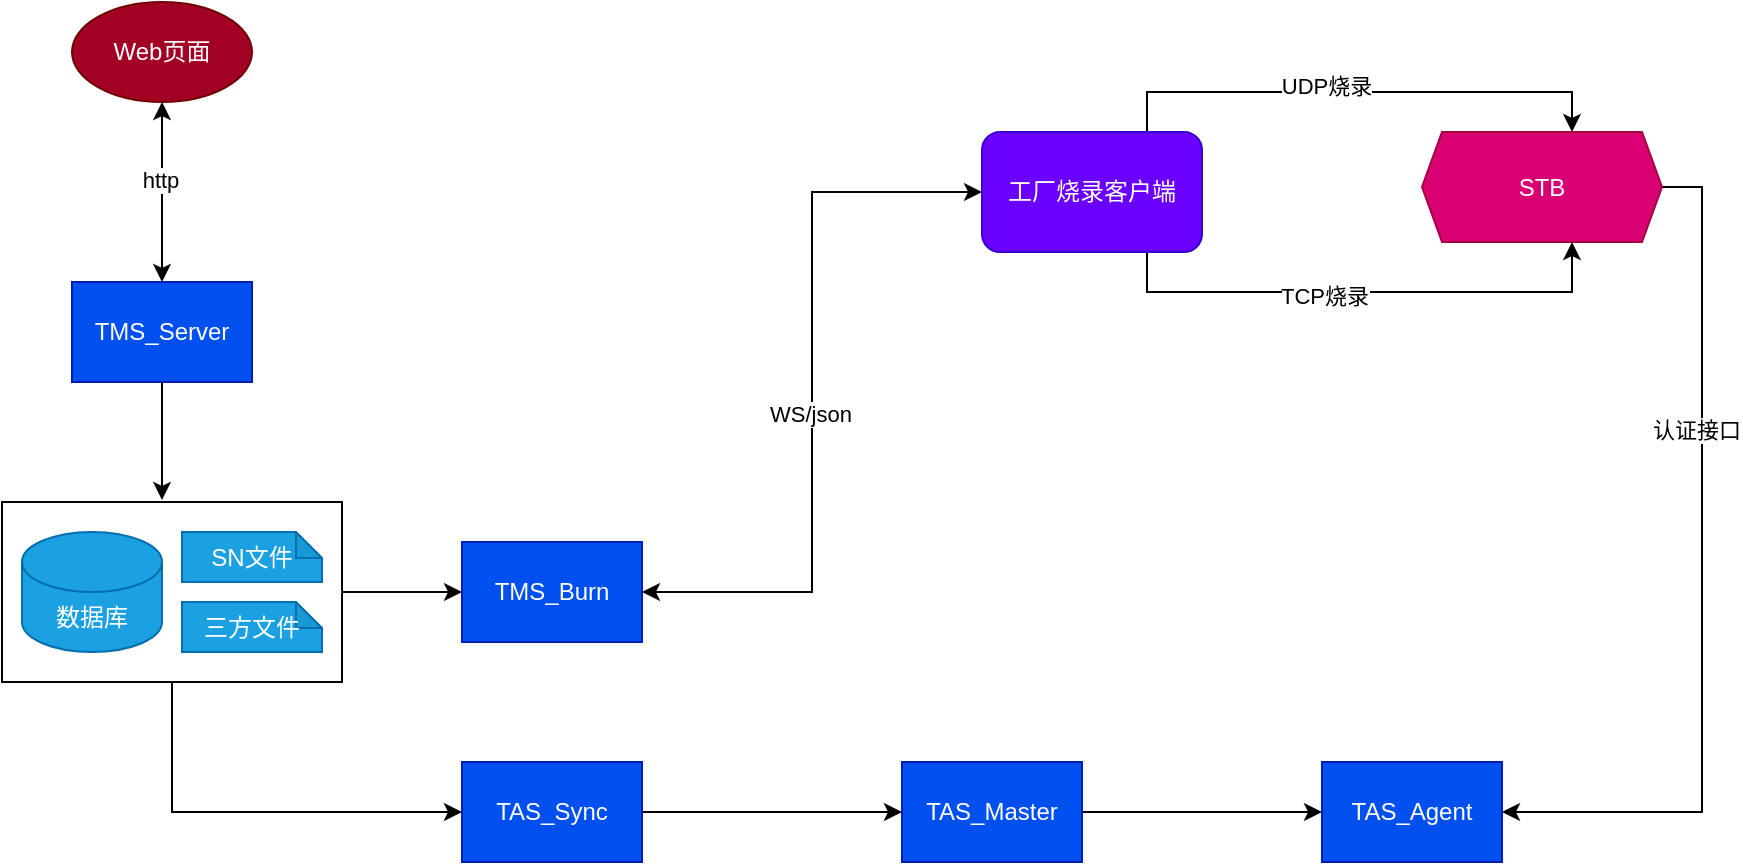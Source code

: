 <mxfile version="26.0.16">
  <diagram name="第 1 页" id="TFS3b3rrfouwaiExrDPL">
    <mxGraphModel dx="1426" dy="747" grid="1" gridSize="10" guides="1" tooltips="1" connect="1" arrows="1" fold="1" page="1" pageScale="1" pageWidth="827" pageHeight="1169" math="0" shadow="0">
      <root>
        <mxCell id="0" />
        <mxCell id="1" parent="0" />
        <mxCell id="KN5XP0ErrDVYvEGmghzp-4" style="edgeStyle=orthogonalEdgeStyle;rounded=0;orthogonalLoop=1;jettySize=auto;html=1;exitX=1;exitY=0.5;exitDx=0;exitDy=0;entryX=0;entryY=0.5;entryDx=0;entryDy=0;" edge="1" parent="1" source="KN5XP0ErrDVYvEGmghzp-2" target="ichkqEVvYfuikgpGFqFZ-4">
          <mxGeometry relative="1" as="geometry" />
        </mxCell>
        <mxCell id="KN5XP0ErrDVYvEGmghzp-6" style="edgeStyle=orthogonalEdgeStyle;rounded=0;orthogonalLoop=1;jettySize=auto;html=1;exitX=0.5;exitY=1;exitDx=0;exitDy=0;entryX=0;entryY=0.5;entryDx=0;entryDy=0;" edge="1" parent="1" source="KN5XP0ErrDVYvEGmghzp-2" target="KN5XP0ErrDVYvEGmghzp-5">
          <mxGeometry relative="1" as="geometry" />
        </mxCell>
        <mxCell id="KN5XP0ErrDVYvEGmghzp-2" value="" style="rounded=0;whiteSpace=wrap;html=1;" vertex="1" parent="1">
          <mxGeometry x="40" y="450" width="170" height="90" as="geometry" />
        </mxCell>
        <mxCell id="ichkqEVvYfuikgpGFqFZ-19" style="edgeStyle=orthogonalEdgeStyle;rounded=0;orthogonalLoop=1;jettySize=auto;html=1;exitX=0.5;exitY=1;exitDx=0;exitDy=0;entryX=0.5;entryY=0;entryDx=0;entryDy=0;startArrow=classic;startFill=1;" parent="1" source="ichkqEVvYfuikgpGFqFZ-1" target="ichkqEVvYfuikgpGFqFZ-3" edge="1">
          <mxGeometry relative="1" as="geometry" />
        </mxCell>
        <mxCell id="ichkqEVvYfuikgpGFqFZ-21" value="http" style="edgeLabel;html=1;align=center;verticalAlign=middle;resizable=0;points=[];" parent="ichkqEVvYfuikgpGFqFZ-19" vertex="1" connectable="0">
          <mxGeometry x="-0.133" y="-1" relative="1" as="geometry">
            <mxPoint as="offset" />
          </mxGeometry>
        </mxCell>
        <mxCell id="ichkqEVvYfuikgpGFqFZ-1" value="Web页面" style="ellipse;whiteSpace=wrap;html=1;fillColor=#a20025;fontColor=#ffffff;strokeColor=#6F0000;" parent="1" vertex="1">
          <mxGeometry x="75" y="200" width="90" height="50" as="geometry" />
        </mxCell>
        <mxCell id="ichkqEVvYfuikgpGFqFZ-3" value="TMS_Server" style="rounded=0;whiteSpace=wrap;html=1;fillColor=#0050ef;strokeColor=#001DBC;fontColor=#ffffff;" parent="1" vertex="1">
          <mxGeometry x="75" y="340" width="90" height="50" as="geometry" />
        </mxCell>
        <mxCell id="ichkqEVvYfuikgpGFqFZ-4" value="TMS_Burn" style="rounded=0;whiteSpace=wrap;html=1;fillColor=#0050ef;fontColor=#ffffff;strokeColor=#001DBC;" parent="1" vertex="1">
          <mxGeometry x="270" y="470" width="90" height="50" as="geometry" />
        </mxCell>
        <mxCell id="ichkqEVvYfuikgpGFqFZ-5" value="数据库" style="shape=cylinder3;whiteSpace=wrap;html=1;boundedLbl=1;backgroundOutline=1;size=15;fillColor=#1ba1e2;fontColor=#ffffff;strokeColor=#006EAF;" parent="1" vertex="1">
          <mxGeometry x="50" y="465" width="70" height="60" as="geometry" />
        </mxCell>
        <mxCell id="ichkqEVvYfuikgpGFqFZ-7" value="SN文件" style="shape=note;whiteSpace=wrap;html=1;backgroundOutline=1;darkOpacity=0.05;fillColor=#1ba1e2;fontColor=#ffffff;strokeColor=#006EAF;size=13;" parent="1" vertex="1">
          <mxGeometry x="130" y="465" width="70" height="25" as="geometry" />
        </mxCell>
        <mxCell id="ichkqEVvYfuikgpGFqFZ-14" style="edgeStyle=orthogonalEdgeStyle;rounded=0;orthogonalLoop=1;jettySize=auto;html=1;exitX=0;exitY=0.5;exitDx=0;exitDy=0;entryX=1;entryY=0.5;entryDx=0;entryDy=0;startArrow=classic;startFill=1;" parent="1" source="ichkqEVvYfuikgpGFqFZ-8" target="ichkqEVvYfuikgpGFqFZ-4" edge="1">
          <mxGeometry relative="1" as="geometry" />
        </mxCell>
        <mxCell id="ichkqEVvYfuikgpGFqFZ-20" value="WS/json" style="edgeLabel;html=1;align=center;verticalAlign=middle;resizable=0;points=[];" parent="ichkqEVvYfuikgpGFqFZ-14" vertex="1" connectable="0">
          <mxGeometry x="0.057" y="-1" relative="1" as="geometry">
            <mxPoint as="offset" />
          </mxGeometry>
        </mxCell>
        <mxCell id="KN5XP0ErrDVYvEGmghzp-11" style="edgeStyle=orthogonalEdgeStyle;rounded=0;orthogonalLoop=1;jettySize=auto;html=1;exitX=0.75;exitY=0;exitDx=0;exitDy=0;entryX=0.625;entryY=0;entryDx=0;entryDy=0;" edge="1" parent="1" source="ichkqEVvYfuikgpGFqFZ-8" target="ichkqEVvYfuikgpGFqFZ-9">
          <mxGeometry relative="1" as="geometry" />
        </mxCell>
        <mxCell id="KN5XP0ErrDVYvEGmghzp-12" value="UDP烧录" style="edgeLabel;html=1;align=center;verticalAlign=middle;resizable=0;points=[];" vertex="1" connectable="0" parent="KN5XP0ErrDVYvEGmghzp-11">
          <mxGeometry x="-0.141" y="3" relative="1" as="geometry">
            <mxPoint x="1" as="offset" />
          </mxGeometry>
        </mxCell>
        <mxCell id="KN5XP0ErrDVYvEGmghzp-13" style="edgeStyle=orthogonalEdgeStyle;rounded=0;orthogonalLoop=1;jettySize=auto;html=1;exitX=0.75;exitY=1;exitDx=0;exitDy=0;entryX=0.625;entryY=1;entryDx=0;entryDy=0;" edge="1" parent="1" source="ichkqEVvYfuikgpGFqFZ-8" target="ichkqEVvYfuikgpGFqFZ-9">
          <mxGeometry relative="1" as="geometry" />
        </mxCell>
        <mxCell id="KN5XP0ErrDVYvEGmghzp-14" value="TCP烧录" style="edgeLabel;html=1;align=center;verticalAlign=middle;resizable=0;points=[];" vertex="1" connectable="0" parent="KN5XP0ErrDVYvEGmghzp-13">
          <mxGeometry x="-0.118" y="-2" relative="1" as="geometry">
            <mxPoint x="-5" as="offset" />
          </mxGeometry>
        </mxCell>
        <mxCell id="ichkqEVvYfuikgpGFqFZ-8" value="工厂烧录客户端" style="rounded=1;whiteSpace=wrap;html=1;fillColor=#6a00ff;fontColor=#ffffff;strokeColor=#3700CC;" parent="1" vertex="1">
          <mxGeometry x="530" y="265" width="110" height="60" as="geometry" />
        </mxCell>
        <mxCell id="KN5XP0ErrDVYvEGmghzp-15" style="edgeStyle=orthogonalEdgeStyle;rounded=0;orthogonalLoop=1;jettySize=auto;html=1;exitX=1;exitY=0.5;exitDx=0;exitDy=0;entryX=1;entryY=0.5;entryDx=0;entryDy=0;" edge="1" parent="1" source="ichkqEVvYfuikgpGFqFZ-9" target="KN5XP0ErrDVYvEGmghzp-8">
          <mxGeometry relative="1" as="geometry" />
        </mxCell>
        <mxCell id="KN5XP0ErrDVYvEGmghzp-16" value="认证接口" style="edgeLabel;html=1;align=center;verticalAlign=middle;resizable=0;points=[];" vertex="1" connectable="0" parent="KN5XP0ErrDVYvEGmghzp-15">
          <mxGeometry x="-0.346" y="-4" relative="1" as="geometry">
            <mxPoint x="1" as="offset" />
          </mxGeometry>
        </mxCell>
        <mxCell id="ichkqEVvYfuikgpGFqFZ-9" value="STB" style="shape=hexagon;perimeter=hexagonPerimeter2;whiteSpace=wrap;html=1;fixedSize=1;fillColor=#d80073;fontColor=#ffffff;strokeColor=#A50040;size=10;" parent="1" vertex="1">
          <mxGeometry x="750" y="265" width="120" height="55" as="geometry" />
        </mxCell>
        <mxCell id="KN5XP0ErrDVYvEGmghzp-1" value="三方文件" style="shape=note;whiteSpace=wrap;html=1;backgroundOutline=1;darkOpacity=0.05;fillColor=#1ba1e2;fontColor=#ffffff;strokeColor=#006EAF;size=13;" vertex="1" parent="1">
          <mxGeometry x="130" y="500" width="70" height="25" as="geometry" />
        </mxCell>
        <mxCell id="KN5XP0ErrDVYvEGmghzp-3" style="edgeStyle=orthogonalEdgeStyle;rounded=0;orthogonalLoop=1;jettySize=auto;html=1;exitX=0.5;exitY=1;exitDx=0;exitDy=0;" edge="1" parent="1" source="ichkqEVvYfuikgpGFqFZ-3">
          <mxGeometry relative="1" as="geometry">
            <mxPoint x="120" y="449" as="targetPoint" />
          </mxGeometry>
        </mxCell>
        <mxCell id="KN5XP0ErrDVYvEGmghzp-9" style="edgeStyle=orthogonalEdgeStyle;rounded=0;orthogonalLoop=1;jettySize=auto;html=1;exitX=1;exitY=0.5;exitDx=0;exitDy=0;entryX=0;entryY=0.5;entryDx=0;entryDy=0;" edge="1" parent="1" source="KN5XP0ErrDVYvEGmghzp-5" target="KN5XP0ErrDVYvEGmghzp-7">
          <mxGeometry relative="1" as="geometry">
            <mxPoint x="410" y="605" as="targetPoint" />
          </mxGeometry>
        </mxCell>
        <mxCell id="KN5XP0ErrDVYvEGmghzp-5" value="TAS_Sync" style="rounded=0;whiteSpace=wrap;html=1;fillColor=#0050ef;fontColor=#ffffff;strokeColor=#001DBC;" vertex="1" parent="1">
          <mxGeometry x="270" y="580" width="90" height="50" as="geometry" />
        </mxCell>
        <mxCell id="KN5XP0ErrDVYvEGmghzp-10" style="edgeStyle=orthogonalEdgeStyle;rounded=0;orthogonalLoop=1;jettySize=auto;html=1;exitX=1;exitY=0.5;exitDx=0;exitDy=0;entryX=0;entryY=0.5;entryDx=0;entryDy=0;" edge="1" parent="1" source="KN5XP0ErrDVYvEGmghzp-7" target="KN5XP0ErrDVYvEGmghzp-8">
          <mxGeometry relative="1" as="geometry" />
        </mxCell>
        <mxCell id="KN5XP0ErrDVYvEGmghzp-7" value="TAS_Master" style="rounded=0;whiteSpace=wrap;html=1;fillColor=#0050ef;fontColor=#ffffff;strokeColor=#001DBC;" vertex="1" parent="1">
          <mxGeometry x="490" y="580" width="90" height="50" as="geometry" />
        </mxCell>
        <mxCell id="KN5XP0ErrDVYvEGmghzp-8" value="TAS_Agent" style="rounded=0;whiteSpace=wrap;html=1;fillColor=#0050ef;fontColor=#ffffff;strokeColor=#001DBC;" vertex="1" parent="1">
          <mxGeometry x="700" y="580" width="90" height="50" as="geometry" />
        </mxCell>
      </root>
    </mxGraphModel>
  </diagram>
</mxfile>
